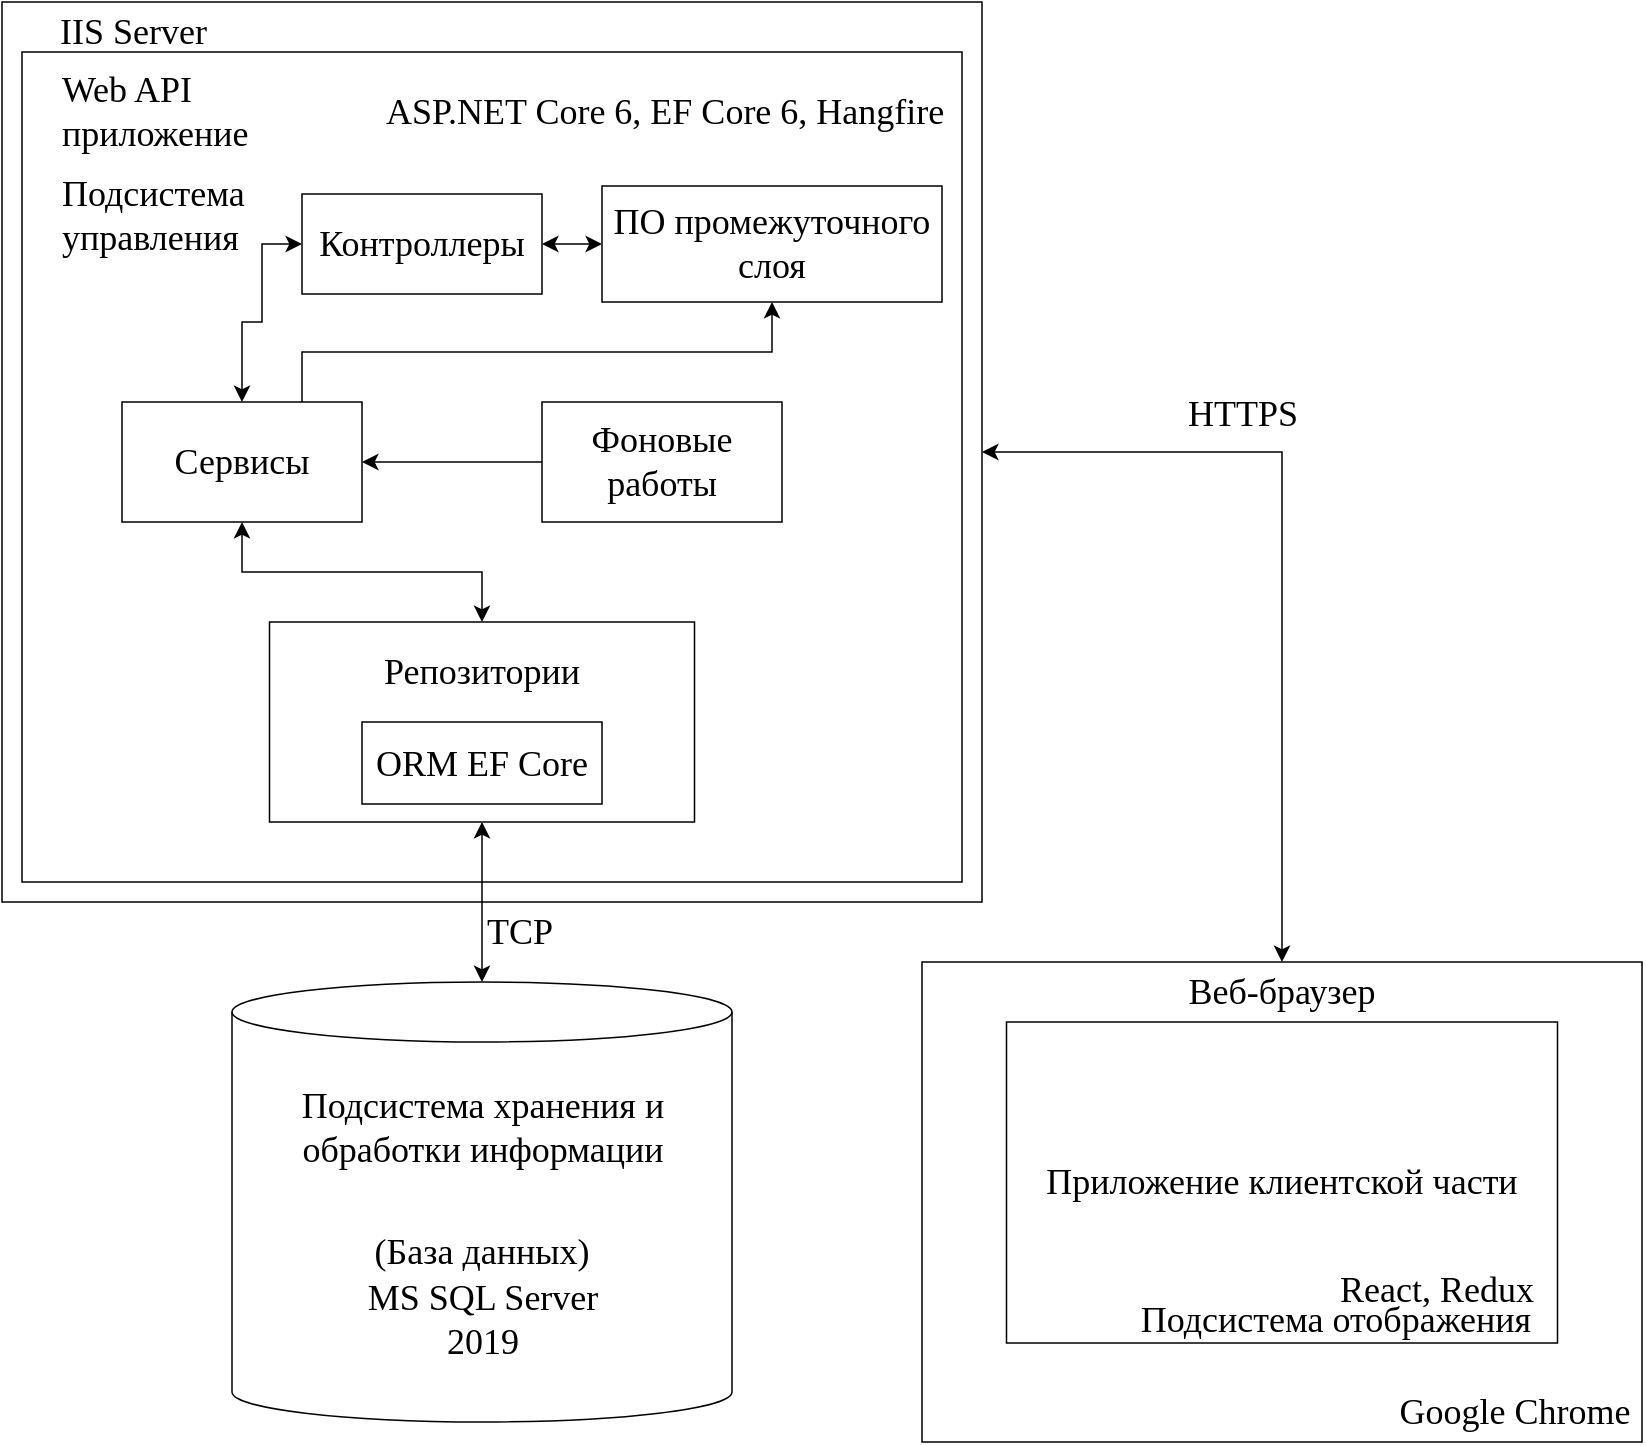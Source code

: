 <mxfile version="21.3.3" type="device">
  <diagram id="R2lEEEUBdFMjLlhIrx00" name="Page-1">
    <mxGraphModel dx="989" dy="543" grid="1" gridSize="10" guides="1" tooltips="1" connect="1" arrows="1" fold="1" page="1" pageScale="1" pageWidth="827" pageHeight="1169" math="0" shadow="0" extFonts="Permanent Marker^https://fonts.googleapis.com/css?family=Permanent+Marker">
      <root>
        <mxCell id="0" />
        <mxCell id="1" parent="0" />
        <mxCell id="Z7V5hlukMa3mrpPiw7XR-44" value="" style="rounded=0;whiteSpace=wrap;html=1;strokeColor=default;fontFamily=Times New Roman;fontSize=18;fontColor=default;fillColor=default;strokeWidth=0.75;" parent="1" vertex="1">
          <mxGeometry y="50" width="490" height="450" as="geometry" />
        </mxCell>
        <mxCell id="Z7V5hlukMa3mrpPiw7XR-5" value="" style="rounded=0;whiteSpace=wrap;html=1;fontSize=18;fontFamily=Times New Roman;strokeWidth=0.75;" parent="1" vertex="1">
          <mxGeometry x="460" y="530" width="360" height="240" as="geometry" />
        </mxCell>
        <mxCell id="Z7V5hlukMa3mrpPiw7XR-36" style="rounded=0;orthogonalLoop=1;jettySize=auto;html=1;exitX=0.5;exitY=0;exitDx=0;exitDy=0;fontFamily=Times New Roman;fontSize=18;fontColor=default;startArrow=classic;startFill=1;entryX=1;entryY=0.5;entryDx=0;entryDy=0;strokeWidth=0.75;edgeStyle=orthogonalEdgeStyle;" parent="1" source="Z7V5hlukMa3mrpPiw7XR-5" target="Z7V5hlukMa3mrpPiw7XR-44" edge="1">
          <mxGeometry relative="1" as="geometry">
            <mxPoint x="490" y="283" as="targetPoint" />
          </mxGeometry>
        </mxCell>
        <mxCell id="Z7V5hlukMa3mrpPiw7XR-1" value="Приложение клиентской части" style="rounded=0;whiteSpace=wrap;html=1;fontSize=18;fontFamily=Times New Roman;strokeWidth=0.75;" parent="1" vertex="1">
          <mxGeometry x="502.25" y="560" width="275.5" height="160.5" as="geometry" />
        </mxCell>
        <mxCell id="Z7V5hlukMa3mrpPiw7XR-2" value="" style="rounded=0;whiteSpace=wrap;html=1;fontSize=18;fontFamily=Times New Roman;strokeWidth=0.75;" parent="1" vertex="1">
          <mxGeometry x="10" y="75" width="470" height="415" as="geometry" />
        </mxCell>
        <mxCell id="Z7V5hlukMa3mrpPiw7XR-3" value="Подсистема отображения" style="text;html=1;strokeColor=none;fillColor=none;align=center;verticalAlign=middle;whiteSpace=wrap;rounded=0;fontSize=18;fontFamily=Times New Roman;strokeWidth=0.75;" parent="1" vertex="1">
          <mxGeometry x="566.5" y="689" width="200" height="40" as="geometry" />
        </mxCell>
        <mxCell id="Z7V5hlukMa3mrpPiw7XR-4" value="Веб-браузер" style="text;html=1;strokeColor=none;fillColor=none;align=center;verticalAlign=middle;whiteSpace=wrap;rounded=0;fontSize=18;fontFamily=Times New Roman;strokeWidth=0.75;" parent="1" vertex="1">
          <mxGeometry x="570" y="530" width="140" height="30" as="geometry" />
        </mxCell>
        <mxCell id="Z7V5hlukMa3mrpPiw7XR-7" value="Web API приложение" style="text;html=1;strokeColor=none;fillColor=none;align=left;verticalAlign=middle;whiteSpace=wrap;rounded=0;fontFamily=Times New Roman;fontSize=18;strokeWidth=0.75;" parent="1" vertex="1">
          <mxGeometry x="27.5" y="90" width="152.5" height="30" as="geometry" />
        </mxCell>
        <mxCell id="Z7V5hlukMa3mrpPiw7XR-8" value="ASP.NET Core 6, EF Core 6, Hangfire" style="text;html=1;strokeColor=none;fillColor=none;align=left;verticalAlign=middle;whiteSpace=wrap;rounded=0;fontFamily=Times New Roman;fontSize=18;strokeWidth=0.75;" parent="1" vertex="1">
          <mxGeometry x="190" y="90" width="310" height="30" as="geometry" />
        </mxCell>
        <mxCell id="Z7V5hlukMa3mrpPiw7XR-9" value="" style="shape=cylinder3;whiteSpace=wrap;html=1;boundedLbl=1;backgroundOutline=1;size=15;fontFamily=Times New Roman;fontSize=18;strokeWidth=0.75;" parent="1" vertex="1">
          <mxGeometry x="115" y="540" width="250" height="220" as="geometry" />
        </mxCell>
        <mxCell id="Z7V5hlukMa3mrpPiw7XR-12" value="TCP" style="text;html=1;strokeColor=none;fillColor=none;align=center;verticalAlign=middle;whiteSpace=wrap;rounded=0;fontFamily=Times New Roman;fontSize=18;strokeWidth=0.75;" parent="1" vertex="1">
          <mxGeometry x="229" y="500" width="60" height="30" as="geometry" />
        </mxCell>
        <mxCell id="Z7V5hlukMa3mrpPiw7XR-13" value="Подсистема хранения и обработки информации" style="text;html=1;strokeColor=none;fillColor=none;align=center;verticalAlign=middle;whiteSpace=wrap;rounded=0;fontFamily=Times New Roman;fontSize=18;strokeWidth=0.75;" parent="1" vertex="1">
          <mxGeometry x="143.75" y="590" width="192.5" height="45" as="geometry" />
        </mxCell>
        <mxCell id="Z7V5hlukMa3mrpPiw7XR-14" value="(База данных)" style="text;html=1;strokeColor=none;fillColor=none;align=center;verticalAlign=middle;whiteSpace=wrap;rounded=0;fontFamily=Times New Roman;fontSize=18;strokeWidth=0.75;" parent="1" vertex="1">
          <mxGeometry x="185" y="660" width="110" height="30" as="geometry" />
        </mxCell>
        <mxCell id="Z7V5hlukMa3mrpPiw7XR-15" value="MS SQL Server 2019" style="text;html=1;strokeColor=none;fillColor=none;align=center;verticalAlign=middle;whiteSpace=wrap;rounded=0;fontFamily=Times New Roman;fontSize=18;strokeWidth=0.75;" parent="1" vertex="1">
          <mxGeometry x="162.5" y="694" width="155" height="30" as="geometry" />
        </mxCell>
        <mxCell id="Z7V5hlukMa3mrpPiw7XR-16" value="React, Redux" style="text;html=1;strokeColor=none;fillColor=none;align=center;verticalAlign=middle;whiteSpace=wrap;rounded=0;fontFamily=Times New Roman;fontSize=18;strokeWidth=0.75;" parent="1" vertex="1">
          <mxGeometry x="661" y="679" width="113" height="30" as="geometry" />
        </mxCell>
        <mxCell id="Z7V5hlukMa3mrpPiw7XR-17" value="Подсистема управления" style="text;html=1;strokeColor=none;fillColor=none;align=left;verticalAlign=middle;whiteSpace=wrap;rounded=0;fontFamily=Times New Roman;fontSize=18;strokeWidth=0.75;" parent="1" vertex="1">
          <mxGeometry x="27.5" y="142" width="80" height="30" as="geometry" />
        </mxCell>
        <mxCell id="Z7V5hlukMa3mrpPiw7XR-20" value="Google Chrome" style="text;html=1;strokeColor=none;fillColor=none;align=center;verticalAlign=middle;whiteSpace=wrap;rounded=0;fontFamily=Times New Roman;fontSize=18;strokeWidth=0.75;" parent="1" vertex="1">
          <mxGeometry x="693" y="740" width="127" height="30" as="geometry" />
        </mxCell>
        <mxCell id="Z7V5hlukMa3mrpPiw7XR-29" style="edgeStyle=orthogonalEdgeStyle;rounded=0;orthogonalLoop=1;jettySize=auto;html=1;entryX=1;entryY=0.5;entryDx=0;entryDy=0;fontFamily=Times New Roman;fontSize=18;fontColor=default;startArrow=classic;startFill=1;strokeWidth=0.75;" parent="1" source="Z7V5hlukMa3mrpPiw7XR-21" target="Z7V5hlukMa3mrpPiw7XR-22" edge="1">
          <mxGeometry relative="1" as="geometry" />
        </mxCell>
        <mxCell id="Z7V5hlukMa3mrpPiw7XR-21" value="ПО промежуточного слоя" style="rounded=0;whiteSpace=wrap;html=1;fontFamily=Times New Roman;fontSize=18;strokeWidth=0.75;" parent="1" vertex="1">
          <mxGeometry x="300" y="142" width="170" height="58" as="geometry" />
        </mxCell>
        <mxCell id="Z7V5hlukMa3mrpPiw7XR-30" style="edgeStyle=orthogonalEdgeStyle;rounded=0;orthogonalLoop=1;jettySize=auto;html=1;exitX=0;exitY=0.5;exitDx=0;exitDy=0;entryX=0.5;entryY=0;entryDx=0;entryDy=0;fontFamily=Times New Roman;fontSize=18;fontColor=default;startArrow=classic;startFill=1;strokeWidth=0.75;" parent="1" source="Z7V5hlukMa3mrpPiw7XR-22" target="Z7V5hlukMa3mrpPiw7XR-23" edge="1">
          <mxGeometry relative="1" as="geometry">
            <Array as="points">
              <mxPoint x="130" y="171" />
              <mxPoint x="130" y="210" />
              <mxPoint x="120" y="210" />
            </Array>
          </mxGeometry>
        </mxCell>
        <mxCell id="Z7V5hlukMa3mrpPiw7XR-22" value="Контроллеры" style="rounded=0;whiteSpace=wrap;html=1;fontFamily=Times New Roman;fontSize=18;strokeWidth=0.75;" parent="1" vertex="1">
          <mxGeometry x="150" y="146" width="120" height="50" as="geometry" />
        </mxCell>
        <mxCell id="Z7V5hlukMa3mrpPiw7XR-31" style="edgeStyle=orthogonalEdgeStyle;rounded=0;orthogonalLoop=1;jettySize=auto;html=1;exitX=0.5;exitY=1;exitDx=0;exitDy=0;entryX=0.5;entryY=0;entryDx=0;entryDy=0;fontFamily=Times New Roman;fontSize=18;fontColor=default;startArrow=classic;startFill=1;strokeWidth=0.75;" parent="1" source="Z7V5hlukMa3mrpPiw7XR-23" target="Z7V5hlukMa3mrpPiw7XR-24" edge="1">
          <mxGeometry relative="1" as="geometry" />
        </mxCell>
        <mxCell id="Z7V5hlukMa3mrpPiw7XR-39" style="edgeStyle=orthogonalEdgeStyle;rounded=0;orthogonalLoop=1;jettySize=auto;html=1;exitX=0.75;exitY=0;exitDx=0;exitDy=0;entryX=0.5;entryY=1;entryDx=0;entryDy=0;fontFamily=Times New Roman;fontSize=18;fontColor=default;strokeWidth=0.75;" parent="1" source="Z7V5hlukMa3mrpPiw7XR-23" target="Z7V5hlukMa3mrpPiw7XR-21" edge="1">
          <mxGeometry relative="1" as="geometry" />
        </mxCell>
        <mxCell id="Z7V5hlukMa3mrpPiw7XR-23" value="Сервисы" style="rounded=0;whiteSpace=wrap;html=1;fontFamily=Times New Roman;fontSize=18;strokeWidth=0.75;" parent="1" vertex="1">
          <mxGeometry x="60" y="250" width="120" height="60" as="geometry" />
        </mxCell>
        <mxCell id="Z7V5hlukMa3mrpPiw7XR-27" style="edgeStyle=orthogonalEdgeStyle;rounded=0;orthogonalLoop=1;jettySize=auto;html=1;exitX=0.5;exitY=1;exitDx=0;exitDy=0;entryX=0.5;entryY=0;entryDx=0;entryDy=0;entryPerimeter=0;startArrow=classic;startFill=1;fontFamily=Times New Roman;fontSize=18;strokeWidth=0.75;" parent="1" source="Z7V5hlukMa3mrpPiw7XR-24" target="Z7V5hlukMa3mrpPiw7XR-9" edge="1">
          <mxGeometry relative="1" as="geometry" />
        </mxCell>
        <mxCell id="Z7V5hlukMa3mrpPiw7XR-24" value="" style="rounded=0;whiteSpace=wrap;html=1;fontFamily=Times New Roman;fontSize=18;strokeWidth=0.75;" parent="1" vertex="1">
          <mxGeometry x="133.75" y="360" width="212.5" height="100" as="geometry" />
        </mxCell>
        <mxCell id="Z7V5hlukMa3mrpPiw7XR-25" value="ORM EF Core" style="rounded=0;whiteSpace=wrap;html=1;fontFamily=Times New Roman;fontSize=18;strokeWidth=0.75;" parent="1" vertex="1">
          <mxGeometry x="180" y="410" width="120" height="41" as="geometry" />
        </mxCell>
        <mxCell id="Z7V5hlukMa3mrpPiw7XR-26" value="Репозитории" style="text;html=1;strokeColor=none;fillColor=none;align=center;verticalAlign=middle;whiteSpace=wrap;rounded=0;fontFamily=Times New Roman;fontSize=18;strokeWidth=0.75;" parent="1" vertex="1">
          <mxGeometry x="200" y="370" width="80" height="30" as="geometry" />
        </mxCell>
        <mxCell id="Z7V5hlukMa3mrpPiw7XR-33" style="edgeStyle=orthogonalEdgeStyle;rounded=0;orthogonalLoop=1;jettySize=auto;html=1;entryX=1;entryY=0.5;entryDx=0;entryDy=0;fontFamily=Times New Roman;fontSize=18;fontColor=default;strokeWidth=0.75;" parent="1" source="Z7V5hlukMa3mrpPiw7XR-32" target="Z7V5hlukMa3mrpPiw7XR-23" edge="1">
          <mxGeometry relative="1" as="geometry" />
        </mxCell>
        <mxCell id="Z7V5hlukMa3mrpPiw7XR-32" value="Фоновые работы" style="rounded=0;whiteSpace=wrap;html=1;strokeColor=default;fontFamily=Times New Roman;fontSize=18;fontColor=default;fillColor=default;strokeWidth=0.75;" parent="1" vertex="1">
          <mxGeometry x="270" y="250" width="120" height="60" as="geometry" />
        </mxCell>
        <mxCell id="Z7V5hlukMa3mrpPiw7XR-41" value="&lt;font style=&quot;font-size: 18px;&quot;&gt;HTTPS&lt;/font&gt;" style="text;html=1;align=center;verticalAlign=middle;resizable=0;points=[];autosize=1;strokeColor=none;fillColor=none;fontSize=18;fontFamily=Times New Roman;fontColor=default;strokeWidth=0.75;" parent="1" vertex="1">
          <mxGeometry x="580" y="236" width="80" height="40" as="geometry" />
        </mxCell>
        <mxCell id="Z7V5hlukMa3mrpPiw7XR-45" value="IIS Server&amp;nbsp;" style="text;html=1;strokeColor=none;fillColor=none;align=center;verticalAlign=middle;whiteSpace=wrap;rounded=0;fontSize=18;fontFamily=Times New Roman;fontColor=default;strokeWidth=0.75;" parent="1" vertex="1">
          <mxGeometry x="12.5" y="50" width="110" height="30" as="geometry" />
        </mxCell>
      </root>
    </mxGraphModel>
  </diagram>
</mxfile>

